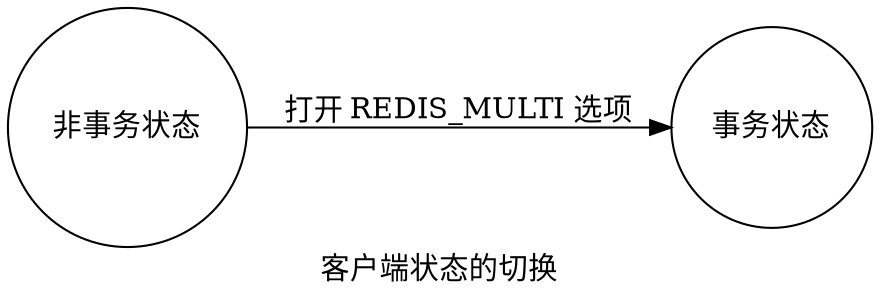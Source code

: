 digraph normal_to_transaction {
    rankdir = LR;
    node [shape = circle];

    label = "客户端状态的切换";

    normal [label = "非事务状态"];

    transaction [label = "事务状态"];

    normal -> transaction [label = "打开 REDIS_MULTI 选项"];
}
